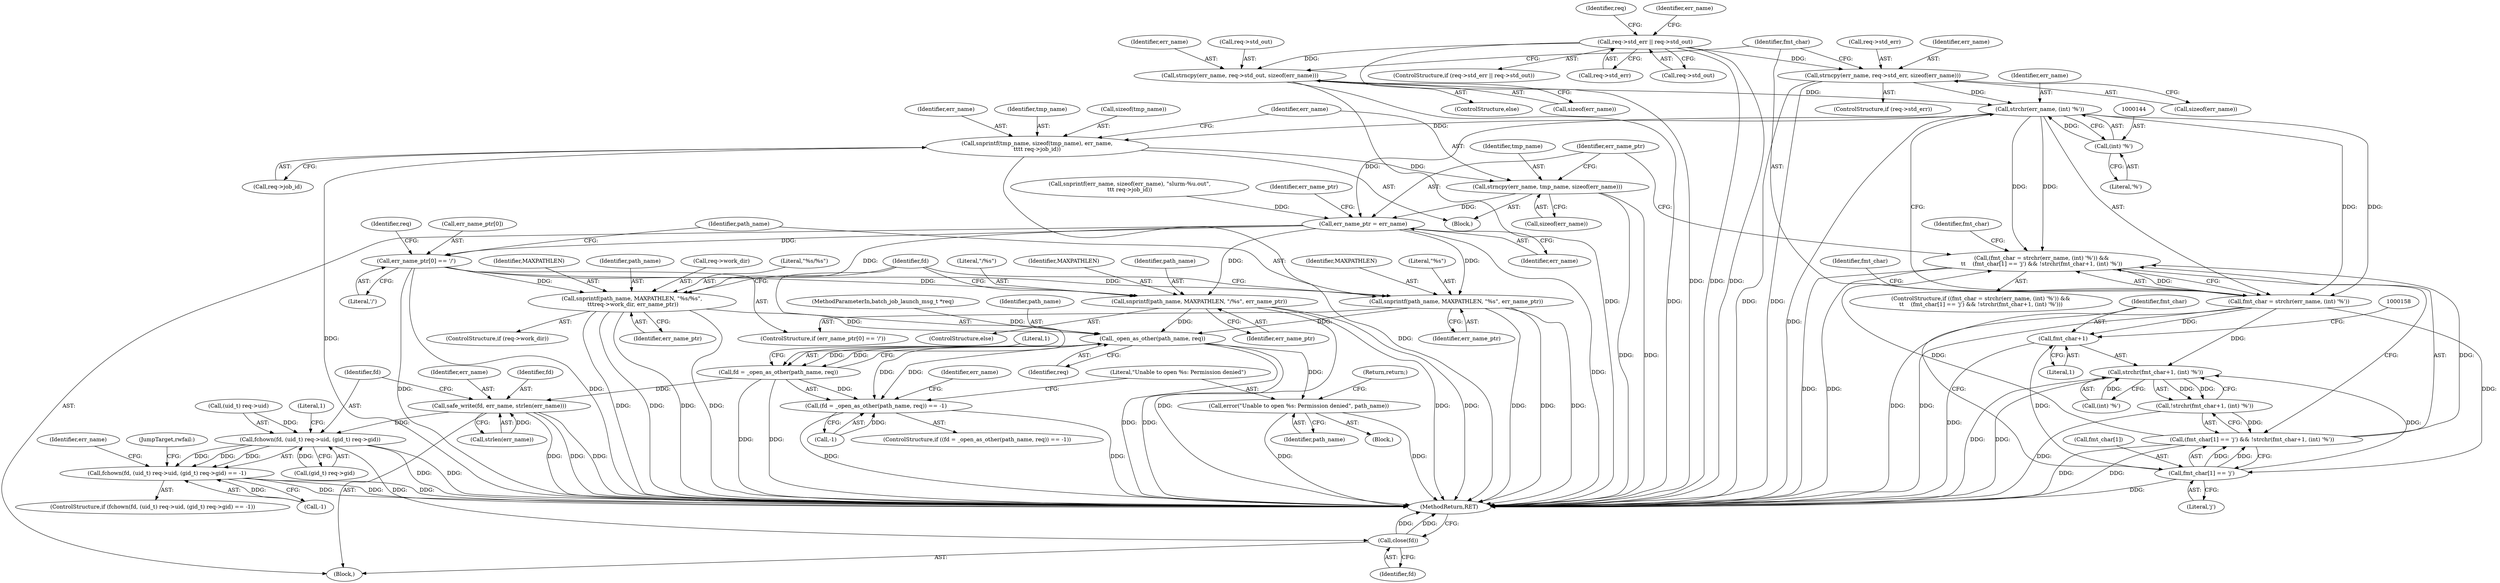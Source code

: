 digraph "0_slurm_92362a92fffe60187df61f99ab11c249d44120ee@API" {
"1000141" [label="(Call,strchr(err_name, (int) '%'))"];
"1000122" [label="(Call,strncpy(err_name, req->std_err, sizeof(err_name)))"];
"1000110" [label="(Call,req->std_err || req->std_out)"];
"1000130" [label="(Call,strncpy(err_name, req->std_out, sizeof(err_name)))"];
"1000143" [label="(Call,(int) '%')"];
"1000138" [label="(Call,(fmt_char = strchr(err_name, (int) '%')) &&\n\t\t    (fmt_char[1] == 'j') && !strchr(fmt_char+1, (int) '%'))"];
"1000139" [label="(Call,fmt_char = strchr(err_name, (int) '%'))"];
"1000147" [label="(Call,fmt_char[1] == 'j')"];
"1000146" [label="(Call,(fmt_char[1] == 'j') && !strchr(fmt_char+1, (int) '%'))"];
"1000153" [label="(Call,strchr(fmt_char+1, (int) '%'))"];
"1000152" [label="(Call,!strchr(fmt_char+1, (int) '%'))"];
"1000154" [label="(Call,fmt_char+1)"];
"1000167" [label="(Call,snprintf(tmp_name, sizeof(tmp_name), err_name,\n\t\t\t\t req->job_id))"];
"1000175" [label="(Call,strncpy(err_name, tmp_name, sizeof(err_name)))"];
"1000190" [label="(Call,err_name_ptr = err_name)"];
"1000194" [label="(Call,err_name_ptr[0] == '/')"];
"1000199" [label="(Call,snprintf(path_name, MAXPATHLEN, \"%s\", err_name_ptr))"];
"1000227" [label="(Call,_open_as_other(path_name, req))"];
"1000224" [label="(Call,(fd = _open_as_other(path_name, req)) == -1)"];
"1000225" [label="(Call,fd = _open_as_other(path_name, req))"];
"1000244" [label="(Call,safe_write(fd, err_name, strlen(err_name)))"];
"1000251" [label="(Call,fchown(fd, (uid_t) req->uid, (gid_t) req->gid))"];
"1000250" [label="(Call,fchown(fd, (uid_t) req->uid, (gid_t) req->gid) == -1)"];
"1000278" [label="(Call,close(fd))"];
"1000233" [label="(Call,error(\"Unable to open %s: Permission denied\", path_name))"];
"1000209" [label="(Call,snprintf(path_name, MAXPATHLEN, \"%s/%s\",\n \t\t\treq->work_dir, err_name_ptr))"];
"1000218" [label="(Call,snprintf(path_name, MAXPATHLEN, \"/%s\", err_name_ptr))"];
"1000205" [label="(ControlStructure,if (req->work_dir))"];
"1000142" [label="(Identifier,err_name)"];
"1000148" [label="(Call,fmt_char[1])"];
"1000195" [label="(Call,err_name_ptr[0])"];
"1000227" [label="(Call,_open_as_other(path_name, req))"];
"1000217" [label="(ControlStructure,else)"];
"1000110" [label="(Call,req->std_err || req->std_out)"];
"1000155" [label="(Identifier,fmt_char)"];
"1000169" [label="(Call,sizeof(tmp_name))"];
"1000218" [label="(Call,snprintf(path_name, MAXPATHLEN, \"/%s\", err_name_ptr))"];
"1000152" [label="(Call,!strchr(fmt_char+1, (int) '%'))"];
"1000219" [label="(Identifier,path_name)"];
"1000177" [label="(Identifier,tmp_name)"];
"1000131" [label="(Identifier,err_name)"];
"1000207" [label="(Identifier,req)"];
"1000114" [label="(Call,req->std_out)"];
"1000191" [label="(Identifier,err_name_ptr)"];
"1000103" [label="(Block,)"];
"1000124" [label="(Call,req->std_err)"];
"1000147" [label="(Call,fmt_char[1] == 'j')"];
"1000167" [label="(Call,snprintf(tmp_name, sizeof(tmp_name), err_name,\n\t\t\t\t req->job_id))"];
"1000157" [label="(Call,(int) '%')"];
"1000251" [label="(Call,fchown(fd, (uid_t) req->uid, (gid_t) req->gid))"];
"1000172" [label="(Call,req->job_id)"];
"1000154" [label="(Call,fmt_char+1)"];
"1000190" [label="(Call,err_name_ptr = err_name)"];
"1000193" [label="(ControlStructure,if (err_name_ptr[0] == '/'))"];
"1000176" [label="(Identifier,err_name)"];
"1000182" [label="(Call,snprintf(err_name, sizeof(err_name), \"slurm-%u.out\",\n\t\t\t req->job_id))"];
"1000203" [label="(Identifier,err_name_ptr)"];
"1000253" [label="(Call,(uid_t) req->uid)"];
"1000236" [label="(Return,return;)"];
"1000211" [label="(Identifier,MAXPATHLEN)"];
"1000139" [label="(Call,fmt_char = strchr(err_name, (int) '%'))"];
"1000120" [label="(Identifier,req)"];
"1000171" [label="(Identifier,err_name)"];
"1000225" [label="(Call,fd = _open_as_other(path_name, req))"];
"1000200" [label="(Identifier,path_name)"];
"1000267" [label="(Identifier,err_name)"];
"1000153" [label="(Call,strchr(fmt_char+1, (int) '%'))"];
"1000250" [label="(Call,fchown(fd, (uid_t) req->uid, (gid_t) req->gid) == -1)"];
"1000160" [label="(Block,)"];
"1000164" [label="(Identifier,fmt_char)"];
"1000232" [label="(Block,)"];
"1000238" [label="(Identifier,err_name)"];
"1000222" [label="(Identifier,err_name_ptr)"];
"1000221" [label="(Literal,\"/%s\")"];
"1000199" [label="(Call,snprintf(path_name, MAXPATHLEN, \"%s\", err_name_ptr))"];
"1000146" [label="(Call,(fmt_char[1] == 'j') && !strchr(fmt_char+1, (int) '%'))"];
"1000194" [label="(Call,err_name_ptr[0] == '/')"];
"1000130" [label="(Call,strncpy(err_name, req->std_out, sizeof(err_name)))"];
"1000129" [label="(ControlStructure,else)"];
"1000168" [label="(Identifier,tmp_name)"];
"1000101" [label="(MethodParameterIn,batch_job_launch_msg_t *req)"];
"1000280" [label="(MethodReturn,RET)"];
"1000234" [label="(Literal,\"Unable to open %s: Permission denied\")"];
"1000249" [label="(ControlStructure,if (fchown(fd, (uid_t) req->uid, (gid_t) req->gid) == -1))"];
"1000122" [label="(Call,strncpy(err_name, req->std_err, sizeof(err_name)))"];
"1000226" [label="(Identifier,fd)"];
"1000233" [label="(Call,error(\"Unable to open %s: Permission denied\", path_name))"];
"1000277" [label="(JumpTarget,rwfail:)"];
"1000192" [label="(Identifier,err_name)"];
"1000140" [label="(Identifier,fmt_char)"];
"1000209" [label="(Call,snprintf(path_name, MAXPATHLEN, \"%s/%s\",\n \t\t\treq->work_dir, err_name_ptr))"];
"1000145" [label="(Literal,'%')"];
"1000252" [label="(Identifier,fd)"];
"1000235" [label="(Identifier,path_name)"];
"1000244" [label="(Call,safe_write(fd, err_name, strlen(err_name)))"];
"1000137" [label="(ControlStructure,if ((fmt_char = strchr(err_name, (int) '%')) &&\n\t\t    (fmt_char[1] == 'j') && !strchr(fmt_char+1, (int) '%')))"];
"1000127" [label="(Call,sizeof(err_name))"];
"1000118" [label="(ControlStructure,if (req->std_err))"];
"1000198" [label="(Literal,'/')"];
"1000231" [label="(Literal,1)"];
"1000230" [label="(Call,-1)"];
"1000210" [label="(Identifier,path_name)"];
"1000279" [label="(Identifier,fd)"];
"1000135" [label="(Call,sizeof(err_name))"];
"1000201" [label="(Identifier,MAXPATHLEN)"];
"1000220" [label="(Identifier,MAXPATHLEN)"];
"1000228" [label="(Identifier,path_name)"];
"1000246" [label="(Identifier,err_name)"];
"1000138" [label="(Call,(fmt_char = strchr(err_name, (int) '%')) &&\n\t\t    (fmt_char[1] == 'j') && !strchr(fmt_char+1, (int) '%'))"];
"1000245" [label="(Identifier,fd)"];
"1000175" [label="(Call,strncpy(err_name, tmp_name, sizeof(err_name)))"];
"1000149" [label="(Identifier,fmt_char)"];
"1000229" [label="(Identifier,req)"];
"1000109" [label="(ControlStructure,if (req->std_err || req->std_out))"];
"1000196" [label="(Identifier,err_name_ptr)"];
"1000278" [label="(Call,close(fd))"];
"1000216" [label="(Identifier,err_name_ptr)"];
"1000224" [label="(Call,(fd = _open_as_other(path_name, req)) == -1)"];
"1000202" [label="(Literal,\"%s\")"];
"1000178" [label="(Call,sizeof(err_name))"];
"1000213" [label="(Call,req->work_dir)"];
"1000151" [label="(Literal,'j')"];
"1000143" [label="(Call,(int) '%')"];
"1000264" [label="(Literal,1)"];
"1000258" [label="(Call,(gid_t) req->gid)"];
"1000132" [label="(Call,req->std_out)"];
"1000212" [label="(Literal,\"%s/%s\")"];
"1000141" [label="(Call,strchr(err_name, (int) '%'))"];
"1000156" [label="(Literal,1)"];
"1000247" [label="(Call,strlen(err_name))"];
"1000123" [label="(Identifier,err_name)"];
"1000263" [label="(Call,-1)"];
"1000223" [label="(ControlStructure,if ((fd = _open_as_other(path_name, req)) == -1))"];
"1000183" [label="(Identifier,err_name)"];
"1000111" [label="(Call,req->std_err)"];
"1000141" -> "1000139"  [label="AST: "];
"1000141" -> "1000143"  [label="CFG: "];
"1000142" -> "1000141"  [label="AST: "];
"1000143" -> "1000141"  [label="AST: "];
"1000139" -> "1000141"  [label="CFG: "];
"1000141" -> "1000280"  [label="DDG: "];
"1000141" -> "1000138"  [label="DDG: "];
"1000141" -> "1000138"  [label="DDG: "];
"1000141" -> "1000139"  [label="DDG: "];
"1000141" -> "1000139"  [label="DDG: "];
"1000122" -> "1000141"  [label="DDG: "];
"1000130" -> "1000141"  [label="DDG: "];
"1000143" -> "1000141"  [label="DDG: "];
"1000141" -> "1000167"  [label="DDG: "];
"1000141" -> "1000190"  [label="DDG: "];
"1000122" -> "1000118"  [label="AST: "];
"1000122" -> "1000127"  [label="CFG: "];
"1000123" -> "1000122"  [label="AST: "];
"1000124" -> "1000122"  [label="AST: "];
"1000127" -> "1000122"  [label="AST: "];
"1000140" -> "1000122"  [label="CFG: "];
"1000122" -> "1000280"  [label="DDG: "];
"1000122" -> "1000280"  [label="DDG: "];
"1000110" -> "1000122"  [label="DDG: "];
"1000110" -> "1000109"  [label="AST: "];
"1000110" -> "1000111"  [label="CFG: "];
"1000110" -> "1000114"  [label="CFG: "];
"1000111" -> "1000110"  [label="AST: "];
"1000114" -> "1000110"  [label="AST: "];
"1000120" -> "1000110"  [label="CFG: "];
"1000183" -> "1000110"  [label="CFG: "];
"1000110" -> "1000280"  [label="DDG: "];
"1000110" -> "1000280"  [label="DDG: "];
"1000110" -> "1000280"  [label="DDG: "];
"1000110" -> "1000130"  [label="DDG: "];
"1000130" -> "1000129"  [label="AST: "];
"1000130" -> "1000135"  [label="CFG: "];
"1000131" -> "1000130"  [label="AST: "];
"1000132" -> "1000130"  [label="AST: "];
"1000135" -> "1000130"  [label="AST: "];
"1000140" -> "1000130"  [label="CFG: "];
"1000130" -> "1000280"  [label="DDG: "];
"1000130" -> "1000280"  [label="DDG: "];
"1000143" -> "1000145"  [label="CFG: "];
"1000144" -> "1000143"  [label="AST: "];
"1000145" -> "1000143"  [label="AST: "];
"1000138" -> "1000137"  [label="AST: "];
"1000138" -> "1000139"  [label="CFG: "];
"1000138" -> "1000146"  [label="CFG: "];
"1000139" -> "1000138"  [label="AST: "];
"1000146" -> "1000138"  [label="AST: "];
"1000164" -> "1000138"  [label="CFG: "];
"1000191" -> "1000138"  [label="CFG: "];
"1000138" -> "1000280"  [label="DDG: "];
"1000138" -> "1000280"  [label="DDG: "];
"1000139" -> "1000138"  [label="DDG: "];
"1000146" -> "1000138"  [label="DDG: "];
"1000146" -> "1000138"  [label="DDG: "];
"1000140" -> "1000139"  [label="AST: "];
"1000149" -> "1000139"  [label="CFG: "];
"1000139" -> "1000280"  [label="DDG: "];
"1000139" -> "1000280"  [label="DDG: "];
"1000139" -> "1000147"  [label="DDG: "];
"1000139" -> "1000153"  [label="DDG: "];
"1000139" -> "1000154"  [label="DDG: "];
"1000147" -> "1000146"  [label="AST: "];
"1000147" -> "1000151"  [label="CFG: "];
"1000148" -> "1000147"  [label="AST: "];
"1000151" -> "1000147"  [label="AST: "];
"1000155" -> "1000147"  [label="CFG: "];
"1000146" -> "1000147"  [label="CFG: "];
"1000147" -> "1000280"  [label="DDG: "];
"1000147" -> "1000146"  [label="DDG: "];
"1000147" -> "1000146"  [label="DDG: "];
"1000147" -> "1000153"  [label="DDG: "];
"1000147" -> "1000154"  [label="DDG: "];
"1000146" -> "1000152"  [label="CFG: "];
"1000152" -> "1000146"  [label="AST: "];
"1000146" -> "1000280"  [label="DDG: "];
"1000146" -> "1000280"  [label="DDG: "];
"1000152" -> "1000146"  [label="DDG: "];
"1000153" -> "1000152"  [label="AST: "];
"1000153" -> "1000157"  [label="CFG: "];
"1000154" -> "1000153"  [label="AST: "];
"1000157" -> "1000153"  [label="AST: "];
"1000152" -> "1000153"  [label="CFG: "];
"1000153" -> "1000280"  [label="DDG: "];
"1000153" -> "1000280"  [label="DDG: "];
"1000153" -> "1000152"  [label="DDG: "];
"1000153" -> "1000152"  [label="DDG: "];
"1000157" -> "1000153"  [label="DDG: "];
"1000152" -> "1000280"  [label="DDG: "];
"1000154" -> "1000156"  [label="CFG: "];
"1000155" -> "1000154"  [label="AST: "];
"1000156" -> "1000154"  [label="AST: "];
"1000158" -> "1000154"  [label="CFG: "];
"1000154" -> "1000280"  [label="DDG: "];
"1000167" -> "1000160"  [label="AST: "];
"1000167" -> "1000172"  [label="CFG: "];
"1000168" -> "1000167"  [label="AST: "];
"1000169" -> "1000167"  [label="AST: "];
"1000171" -> "1000167"  [label="AST: "];
"1000172" -> "1000167"  [label="AST: "];
"1000176" -> "1000167"  [label="CFG: "];
"1000167" -> "1000280"  [label="DDG: "];
"1000167" -> "1000280"  [label="DDG: "];
"1000167" -> "1000175"  [label="DDG: "];
"1000175" -> "1000160"  [label="AST: "];
"1000175" -> "1000178"  [label="CFG: "];
"1000176" -> "1000175"  [label="AST: "];
"1000177" -> "1000175"  [label="AST: "];
"1000178" -> "1000175"  [label="AST: "];
"1000191" -> "1000175"  [label="CFG: "];
"1000175" -> "1000280"  [label="DDG: "];
"1000175" -> "1000280"  [label="DDG: "];
"1000175" -> "1000190"  [label="DDG: "];
"1000190" -> "1000103"  [label="AST: "];
"1000190" -> "1000192"  [label="CFG: "];
"1000191" -> "1000190"  [label="AST: "];
"1000192" -> "1000190"  [label="AST: "];
"1000196" -> "1000190"  [label="CFG: "];
"1000190" -> "1000280"  [label="DDG: "];
"1000182" -> "1000190"  [label="DDG: "];
"1000190" -> "1000194"  [label="DDG: "];
"1000190" -> "1000199"  [label="DDG: "];
"1000190" -> "1000209"  [label="DDG: "];
"1000190" -> "1000218"  [label="DDG: "];
"1000194" -> "1000193"  [label="AST: "];
"1000194" -> "1000198"  [label="CFG: "];
"1000195" -> "1000194"  [label="AST: "];
"1000198" -> "1000194"  [label="AST: "];
"1000200" -> "1000194"  [label="CFG: "];
"1000207" -> "1000194"  [label="CFG: "];
"1000194" -> "1000280"  [label="DDG: "];
"1000194" -> "1000280"  [label="DDG: "];
"1000194" -> "1000199"  [label="DDG: "];
"1000194" -> "1000209"  [label="DDG: "];
"1000194" -> "1000218"  [label="DDG: "];
"1000199" -> "1000193"  [label="AST: "];
"1000199" -> "1000203"  [label="CFG: "];
"1000200" -> "1000199"  [label="AST: "];
"1000201" -> "1000199"  [label="AST: "];
"1000202" -> "1000199"  [label="AST: "];
"1000203" -> "1000199"  [label="AST: "];
"1000226" -> "1000199"  [label="CFG: "];
"1000199" -> "1000280"  [label="DDG: "];
"1000199" -> "1000280"  [label="DDG: "];
"1000199" -> "1000280"  [label="DDG: "];
"1000199" -> "1000227"  [label="DDG: "];
"1000227" -> "1000225"  [label="AST: "];
"1000227" -> "1000229"  [label="CFG: "];
"1000228" -> "1000227"  [label="AST: "];
"1000229" -> "1000227"  [label="AST: "];
"1000225" -> "1000227"  [label="CFG: "];
"1000227" -> "1000280"  [label="DDG: "];
"1000227" -> "1000280"  [label="DDG: "];
"1000227" -> "1000224"  [label="DDG: "];
"1000227" -> "1000224"  [label="DDG: "];
"1000227" -> "1000225"  [label="DDG: "];
"1000227" -> "1000225"  [label="DDG: "];
"1000209" -> "1000227"  [label="DDG: "];
"1000218" -> "1000227"  [label="DDG: "];
"1000101" -> "1000227"  [label="DDG: "];
"1000227" -> "1000233"  [label="DDG: "];
"1000224" -> "1000223"  [label="AST: "];
"1000224" -> "1000230"  [label="CFG: "];
"1000225" -> "1000224"  [label="AST: "];
"1000230" -> "1000224"  [label="AST: "];
"1000234" -> "1000224"  [label="CFG: "];
"1000238" -> "1000224"  [label="CFG: "];
"1000224" -> "1000280"  [label="DDG: "];
"1000224" -> "1000280"  [label="DDG: "];
"1000225" -> "1000224"  [label="DDG: "];
"1000230" -> "1000224"  [label="DDG: "];
"1000226" -> "1000225"  [label="AST: "];
"1000231" -> "1000225"  [label="CFG: "];
"1000225" -> "1000280"  [label="DDG: "];
"1000225" -> "1000280"  [label="DDG: "];
"1000225" -> "1000244"  [label="DDG: "];
"1000244" -> "1000103"  [label="AST: "];
"1000244" -> "1000247"  [label="CFG: "];
"1000245" -> "1000244"  [label="AST: "];
"1000246" -> "1000244"  [label="AST: "];
"1000247" -> "1000244"  [label="AST: "];
"1000252" -> "1000244"  [label="CFG: "];
"1000244" -> "1000280"  [label="DDG: "];
"1000244" -> "1000280"  [label="DDG: "];
"1000244" -> "1000280"  [label="DDG: "];
"1000247" -> "1000244"  [label="DDG: "];
"1000244" -> "1000251"  [label="DDG: "];
"1000251" -> "1000250"  [label="AST: "];
"1000251" -> "1000258"  [label="CFG: "];
"1000252" -> "1000251"  [label="AST: "];
"1000253" -> "1000251"  [label="AST: "];
"1000258" -> "1000251"  [label="AST: "];
"1000264" -> "1000251"  [label="CFG: "];
"1000251" -> "1000280"  [label="DDG: "];
"1000251" -> "1000280"  [label="DDG: "];
"1000251" -> "1000250"  [label="DDG: "];
"1000251" -> "1000250"  [label="DDG: "];
"1000251" -> "1000250"  [label="DDG: "];
"1000253" -> "1000251"  [label="DDG: "];
"1000258" -> "1000251"  [label="DDG: "];
"1000251" -> "1000278"  [label="DDG: "];
"1000250" -> "1000249"  [label="AST: "];
"1000250" -> "1000263"  [label="CFG: "];
"1000263" -> "1000250"  [label="AST: "];
"1000267" -> "1000250"  [label="CFG: "];
"1000277" -> "1000250"  [label="CFG: "];
"1000250" -> "1000280"  [label="DDG: "];
"1000250" -> "1000280"  [label="DDG: "];
"1000250" -> "1000280"  [label="DDG: "];
"1000263" -> "1000250"  [label="DDG: "];
"1000278" -> "1000103"  [label="AST: "];
"1000278" -> "1000279"  [label="CFG: "];
"1000279" -> "1000278"  [label="AST: "];
"1000280" -> "1000278"  [label="CFG: "];
"1000278" -> "1000280"  [label="DDG: "];
"1000278" -> "1000280"  [label="DDG: "];
"1000233" -> "1000232"  [label="AST: "];
"1000233" -> "1000235"  [label="CFG: "];
"1000234" -> "1000233"  [label="AST: "];
"1000235" -> "1000233"  [label="AST: "];
"1000236" -> "1000233"  [label="CFG: "];
"1000233" -> "1000280"  [label="DDG: "];
"1000233" -> "1000280"  [label="DDG: "];
"1000209" -> "1000205"  [label="AST: "];
"1000209" -> "1000216"  [label="CFG: "];
"1000210" -> "1000209"  [label="AST: "];
"1000211" -> "1000209"  [label="AST: "];
"1000212" -> "1000209"  [label="AST: "];
"1000213" -> "1000209"  [label="AST: "];
"1000216" -> "1000209"  [label="AST: "];
"1000226" -> "1000209"  [label="CFG: "];
"1000209" -> "1000280"  [label="DDG: "];
"1000209" -> "1000280"  [label="DDG: "];
"1000209" -> "1000280"  [label="DDG: "];
"1000209" -> "1000280"  [label="DDG: "];
"1000218" -> "1000217"  [label="AST: "];
"1000218" -> "1000222"  [label="CFG: "];
"1000219" -> "1000218"  [label="AST: "];
"1000220" -> "1000218"  [label="AST: "];
"1000221" -> "1000218"  [label="AST: "];
"1000222" -> "1000218"  [label="AST: "];
"1000226" -> "1000218"  [label="CFG: "];
"1000218" -> "1000280"  [label="DDG: "];
"1000218" -> "1000280"  [label="DDG: "];
"1000218" -> "1000280"  [label="DDG: "];
}
